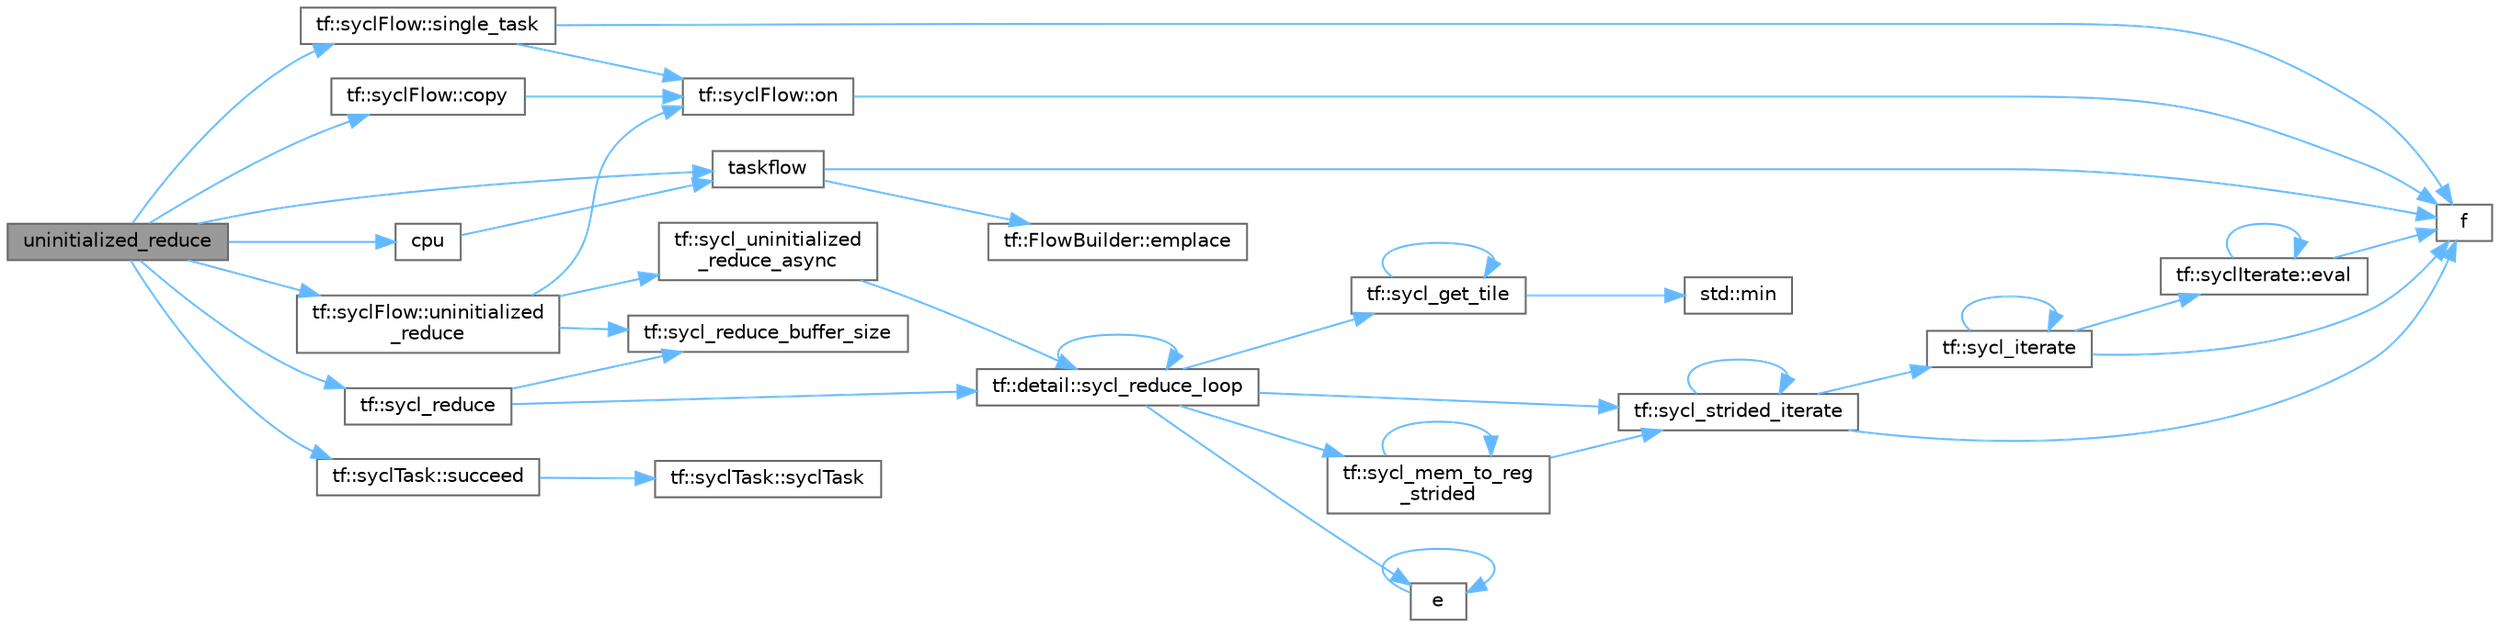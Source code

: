 digraph "uninitialized_reduce"
{
 // LATEX_PDF_SIZE
  bgcolor="transparent";
  edge [fontname=Helvetica,fontsize=10,labelfontname=Helvetica,labelfontsize=10];
  node [fontname=Helvetica,fontsize=10,shape=box,height=0.2,width=0.4];
  rankdir="LR";
  Node1 [id="Node000001",label="uninitialized_reduce",height=0.2,width=0.4,color="gray40", fillcolor="grey60", style="filled", fontcolor="black",tooltip=" "];
  Node1 -> Node2 [id="edge40_Node000001_Node000002",color="steelblue1",style="solid",tooltip=" "];
  Node2 [id="Node000002",label="tf::syclFlow::copy",height=0.2,width=0.4,color="grey40", fillcolor="white", style="filled",URL="$classtf_1_1sycl_flow.html#ac433456f3960028fb12a53018b263aee",tooltip="creates a copy task that copies typed data from a source to a target memory block"];
  Node2 -> Node3 [id="edge41_Node000002_Node000003",color="steelblue1",style="solid",tooltip=" "];
  Node3 [id="Node000003",label="tf::syclFlow::on",height=0.2,width=0.4,color="grey40", fillcolor="white", style="filled",URL="$classtf_1_1sycl_flow.html#a20b79581d27eaed2812ffb14dc821a64",tooltip="creates a task that launches the given command group function object"];
  Node3 -> Node4 [id="edge42_Node000003_Node000004",color="steelblue1",style="solid",tooltip=" "];
  Node4 [id="Node000004",label="f",height=0.2,width=0.4,color="grey40", fillcolor="white", style="filled",URL="$cxx11__tensor__map_8cpp.html#a7f507fea02198f6cb81c86640c7b1a4e",tooltip=" "];
  Node1 -> Node5 [id="edge43_Node000001_Node000005",color="steelblue1",style="solid",tooltip=" "];
  Node5 [id="Node000005",label="cpu",height=0.2,width=0.4,color="grey40", fillcolor="white", style="filled",URL="$sycl__matmul_8cpp.html#a4dc207632bfaa367b9d5d93a9d961b6a",tooltip=" "];
  Node5 -> Node6 [id="edge44_Node000005_Node000006",color="steelblue1",style="solid",tooltip=" "];
  Node6 [id="Node000006",label="taskflow",height=0.2,width=0.4,color="grey40", fillcolor="white", style="filled",URL="$sandbox_2jacobi_2taskflow_8cpp.html#a47af48e377b7c0ac855c12acd5b69b1e",tooltip=" "];
  Node6 -> Node7 [id="edge45_Node000006_Node000007",color="steelblue1",style="solid",tooltip=" "];
  Node7 [id="Node000007",label="tf::FlowBuilder::emplace",height=0.2,width=0.4,color="grey40", fillcolor="white", style="filled",URL="$classtf_1_1_flow_builder.html#a60d7a666cab71ecfa3010b2efb0d6b57",tooltip="creates a static task"];
  Node6 -> Node4 [id="edge46_Node000006_Node000004",color="steelblue1",style="solid",tooltip=" "];
  Node1 -> Node8 [id="edge47_Node000001_Node000008",color="steelblue1",style="solid",tooltip=" "];
  Node8 [id="Node000008",label="tf::syclFlow::single_task",height=0.2,width=0.4,color="grey40", fillcolor="white", style="filled",URL="$classtf_1_1sycl_flow.html#a05ff6f331b6cf48e21ae7f0d6aea9094",tooltip="invokes a SYCL kernel function using only one thread"];
  Node8 -> Node4 [id="edge48_Node000008_Node000004",color="steelblue1",style="solid",tooltip=" "];
  Node8 -> Node3 [id="edge49_Node000008_Node000003",color="steelblue1",style="solid",tooltip=" "];
  Node1 -> Node9 [id="edge50_Node000001_Node000009",color="steelblue1",style="solid",tooltip=" "];
  Node9 [id="Node000009",label="tf::syclTask::succeed",height=0.2,width=0.4,color="grey40", fillcolor="white", style="filled",URL="$classtf_1_1sycl_task.html#a05f42a7fa26997193068ce6502eabe16",tooltip="adds precedence links from other tasks to this"];
  Node9 -> Node10 [id="edge51_Node000009_Node000010",color="steelblue1",style="solid",tooltip=" "];
  Node10 [id="Node000010",label="tf::syclTask::syclTask",height=0.2,width=0.4,color="grey40", fillcolor="white", style="filled",URL="$classtf_1_1sycl_task.html#aed88e7a2d203ebe7fc53725e3e79d5d0",tooltip="constructs an empty syclTask"];
  Node1 -> Node11 [id="edge52_Node000001_Node000011",color="steelblue1",style="solid",tooltip=" "];
  Node11 [id="Node000011",label="tf::sycl_reduce",height=0.2,width=0.4,color="grey40", fillcolor="white", style="filled",URL="$namespacetf.html#a897367c837e2006a6ae727f651741251",tooltip="performs parallel reduction over a range of items"];
  Node11 -> Node12 [id="edge53_Node000011_Node000012",color="steelblue1",style="solid",tooltip=" "];
  Node12 [id="Node000012",label="tf::sycl_reduce_buffer_size",height=0.2,width=0.4,color="grey40", fillcolor="white", style="filled",URL="$namespacetf.html#a7d5979bf44616a9019e700556aa396ba",tooltip="queries the buffer size in bytes needed to call reduce kernels"];
  Node11 -> Node13 [id="edge54_Node000011_Node000013",color="steelblue1",style="solid",tooltip=" "];
  Node13 [id="Node000013",label="tf::detail::sycl_reduce_loop",height=0.2,width=0.4,color="grey40", fillcolor="white", style="filled",URL="$namespacetf_1_1detail.html#a4aef16c380f421cd83509ed535a51add",tooltip=" "];
  Node13 -> Node14 [id="edge55_Node000013_Node000014",color="steelblue1",style="solid",tooltip=" "];
  Node14 [id="Node000014",label="e",height=0.2,width=0.4,color="grey40", fillcolor="white", style="filled",URL="$_cwise__array__power__array_8cpp.html#a9cb86ff854760bf91a154f2724a9101d",tooltip=" "];
  Node14 -> Node14 [id="edge56_Node000014_Node000014",color="steelblue1",style="solid",tooltip=" "];
  Node13 -> Node15 [id="edge57_Node000013_Node000015",color="steelblue1",style="solid",tooltip=" "];
  Node15 [id="Node000015",label="tf::sycl_get_tile",height=0.2,width=0.4,color="grey40", fillcolor="white", style="filled",URL="$namespacetf.html#afbe5a82a36acd5287b862e70be9f2f71",tooltip=" "];
  Node15 -> Node16 [id="edge58_Node000015_Node000016",color="steelblue1",style="solid",tooltip=" "];
  Node16 [id="Node000016",label="std::min",height=0.2,width=0.4,color="grey40", fillcolor="white", style="filled",URL="$namespacestd.html#ac7b9885417769949d76890454b6d072e",tooltip=" "];
  Node15 -> Node15 [id="edge59_Node000015_Node000015",color="steelblue1",style="solid",tooltip=" "];
  Node13 -> Node17 [id="edge60_Node000013_Node000017",color="steelblue1",style="solid",tooltip=" "];
  Node17 [id="Node000017",label="tf::sycl_mem_to_reg\l_strided",height=0.2,width=0.4,color="grey40", fillcolor="white", style="filled",URL="$namespacetf.html#a9eabeb17a88edba235467d197c6a5cd5",tooltip=" "];
  Node17 -> Node17 [id="edge61_Node000017_Node000017",color="steelblue1",style="solid",tooltip=" "];
  Node17 -> Node18 [id="edge62_Node000017_Node000018",color="steelblue1",style="solid",tooltip=" "];
  Node18 [id="Node000018",label="tf::sycl_strided_iterate",height=0.2,width=0.4,color="grey40", fillcolor="white", style="filled",URL="$namespacetf.html#a73c9e33667bd896e8faf6a0c9fb0ccf6",tooltip=" "];
  Node18 -> Node4 [id="edge63_Node000018_Node000004",color="steelblue1",style="solid",tooltip=" "];
  Node18 -> Node19 [id="edge64_Node000018_Node000019",color="steelblue1",style="solid",tooltip=" "];
  Node19 [id="Node000019",label="tf::sycl_iterate",height=0.2,width=0.4,color="grey40", fillcolor="white", style="filled",URL="$namespacetf.html#a15d116b0d477916b4d21d13f917b639b",tooltip=" "];
  Node19 -> Node20 [id="edge65_Node000019_Node000020",color="steelblue1",style="solid",tooltip=" "];
  Node20 [id="Node000020",label="tf::syclIterate::eval",height=0.2,width=0.4,color="grey40", fillcolor="white", style="filled",URL="$structtf_1_1sycl_iterate.html#afc9c04ae9da46a69bb7557891c3c190c",tooltip=" "];
  Node20 -> Node20 [id="edge66_Node000020_Node000020",color="steelblue1",style="solid",tooltip=" "];
  Node20 -> Node4 [id="edge67_Node000020_Node000004",color="steelblue1",style="solid",tooltip=" "];
  Node19 -> Node4 [id="edge68_Node000019_Node000004",color="steelblue1",style="solid",tooltip=" "];
  Node19 -> Node19 [id="edge69_Node000019_Node000019",color="steelblue1",style="solid",tooltip=" "];
  Node18 -> Node18 [id="edge70_Node000018_Node000018",color="steelblue1",style="solid",tooltip=" "];
  Node13 -> Node13 [id="edge71_Node000013_Node000013",color="steelblue1",style="solid",tooltip=" "];
  Node13 -> Node18 [id="edge72_Node000013_Node000018",color="steelblue1",style="solid",tooltip=" "];
  Node1 -> Node6 [id="edge73_Node000001_Node000006",color="steelblue1",style="solid",tooltip=" "];
  Node1 -> Node21 [id="edge74_Node000001_Node000021",color="steelblue1",style="solid",tooltip=" "];
  Node21 [id="Node000021",label="tf::syclFlow::uninitialized\l_reduce",height=0.2,width=0.4,color="grey40", fillcolor="white", style="filled",URL="$classtf_1_1sycl_flow.html#a7a3af92f105114b1095a2cec2ccdffbf",tooltip="similar to tf::syclFlow::reduce but does not assume any initial value to reduce"];
  Node21 -> Node3 [id="edge75_Node000021_Node000003",color="steelblue1",style="solid",tooltip=" "];
  Node21 -> Node12 [id="edge76_Node000021_Node000012",color="steelblue1",style="solid",tooltip=" "];
  Node21 -> Node22 [id="edge77_Node000021_Node000022",color="steelblue1",style="solid",tooltip=" "];
  Node22 [id="Node000022",label="tf::sycl_uninitialized\l_reduce_async",height=0.2,width=0.4,color="grey40", fillcolor="white", style="filled",URL="$namespacetf.html#a1568f3b401506517bc155a1aecadc905",tooltip="performs asynchronous parallel reduction over a range of items without an initial value"];
  Node22 -> Node13 [id="edge78_Node000022_Node000013",color="steelblue1",style="solid",tooltip=" "];
}
